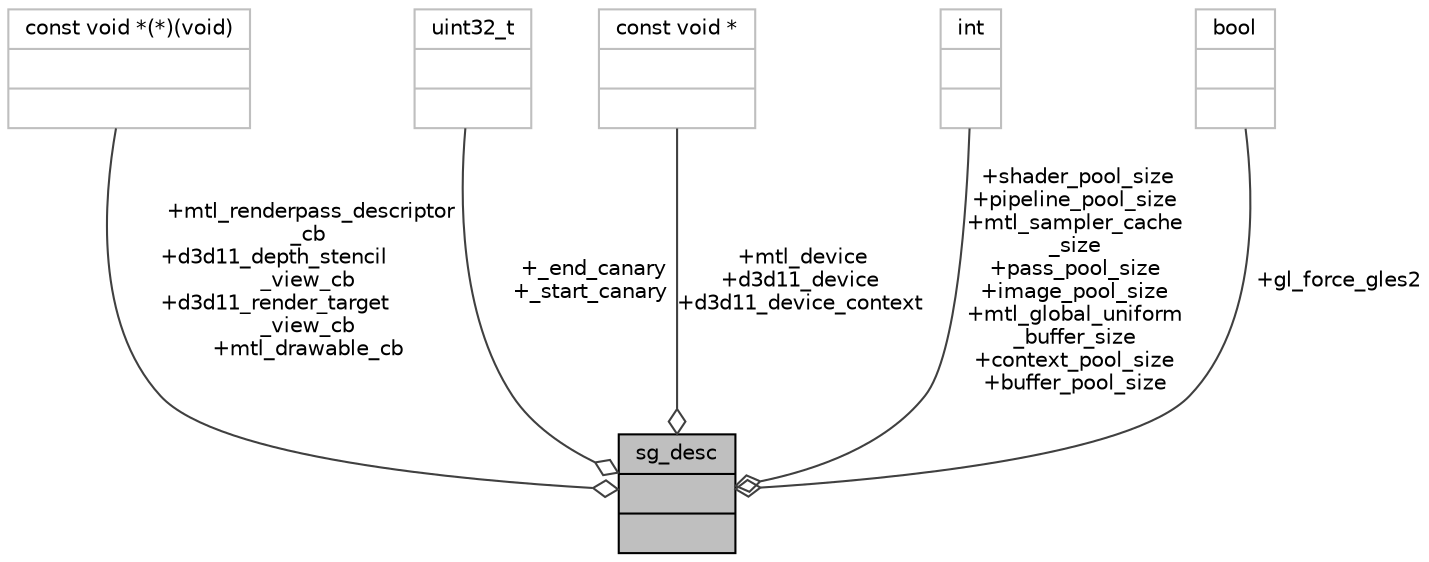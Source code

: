 digraph "sg_desc"
{
 // INTERACTIVE_SVG=YES
  bgcolor="transparent";
  edge [fontname="Helvetica",fontsize="10",labelfontname="Helvetica",labelfontsize="10"];
  node [fontname="Helvetica",fontsize="10",shape=record];
  Node1 [label="{sg_desc\n||}",height=0.2,width=0.4,color="black", fillcolor="grey75", style="filled" fontcolor="black"];
  Node2 -> Node1 [color="grey25",fontsize="10",style="solid",label=" +mtl_renderpass_descriptor\l_cb\n+d3d11_depth_stencil\l_view_cb\n+d3d11_render_target\l_view_cb\n+mtl_drawable_cb" ,arrowhead="odiamond",fontname="Helvetica"];
  Node2 [label="{const void *(*)(void)\n||}",height=0.2,width=0.4,color="grey75"];
  Node3 -> Node1 [color="grey25",fontsize="10",style="solid",label=" +_end_canary\n+_start_canary" ,arrowhead="odiamond",fontname="Helvetica"];
  Node3 [label="{uint32_t\n||}",height=0.2,width=0.4,color="grey75"];
  Node4 -> Node1 [color="grey25",fontsize="10",style="solid",label=" +mtl_device\n+d3d11_device\n+d3d11_device_context" ,arrowhead="odiamond",fontname="Helvetica"];
  Node4 [label="{const void *\n||}",height=0.2,width=0.4,color="grey75"];
  Node5 -> Node1 [color="grey25",fontsize="10",style="solid",label=" +shader_pool_size\n+pipeline_pool_size\n+mtl_sampler_cache\l_size\n+pass_pool_size\n+image_pool_size\n+mtl_global_uniform\l_buffer_size\n+context_pool_size\n+buffer_pool_size" ,arrowhead="odiamond",fontname="Helvetica"];
  Node5 [label="{int\n||}",height=0.2,width=0.4,color="grey75"];
  Node6 -> Node1 [color="grey25",fontsize="10",style="solid",label=" +gl_force_gles2" ,arrowhead="odiamond",fontname="Helvetica"];
  Node6 [label="{bool\n||}",height=0.2,width=0.4,color="grey75"];
}
